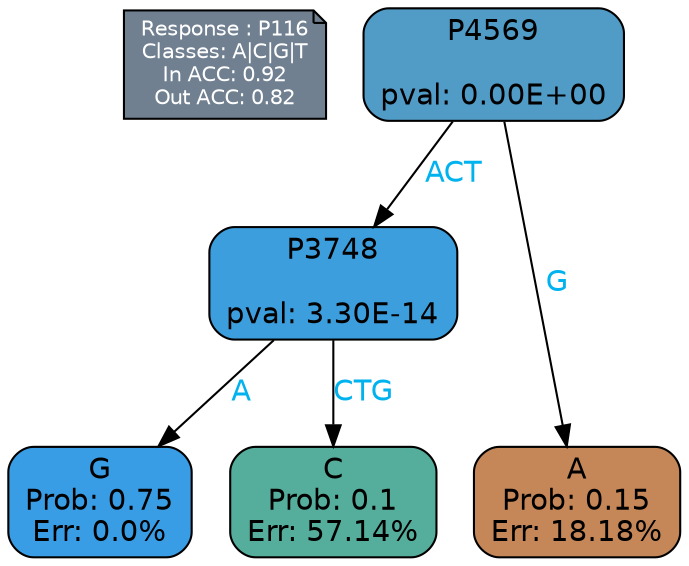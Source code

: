 digraph Tree {
node [shape=box, style="filled, rounded", color="black", fontname=helvetica] ;
graph [ranksep=equally, splines=polylines, bgcolor=transparent, dpi=600] ;
edge [fontname=helvetica] ;
LEGEND [label="Response : P116
Classes: A|C|G|T
In ACC: 0.92
Out ACC: 0.82
",shape=note,align=left,style=filled,fillcolor="slategray",fontcolor="white",fontsize=10];1 [label="P4569

pval: 0.00E+00", fillcolor="#519bc7"] ;
2 [label="P3748

pval: 3.30E-14", fillcolor="#3c9edc"] ;
3 [label="G
Prob: 0.75
Err: 0.0%", fillcolor="#399de5"] ;
4 [label="C
Prob: 0.1
Err: 57.14%", fillcolor="#55ad9b"] ;
5 [label="A
Prob: 0.15
Err: 18.18%", fillcolor="#c58658"] ;
1 -> 2 [label="ACT",fontcolor=deepskyblue2] ;
1 -> 5 [label="G",fontcolor=deepskyblue2] ;
2 -> 3 [label="A",fontcolor=deepskyblue2] ;
2 -> 4 [label="CTG",fontcolor=deepskyblue2] ;
{rank = same; 3;4;5;}{rank = same; LEGEND;1;}}